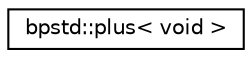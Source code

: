 digraph "Graphical Class Hierarchy"
{
 // LATEX_PDF_SIZE
  edge [fontname="Helvetica",fontsize="10",labelfontname="Helvetica",labelfontsize="10"];
  node [fontname="Helvetica",fontsize="10",shape=record];
  rankdir="LR";
  Node0 [label="bpstd::plus\< void \>",height=0.2,width=0.4,color="black", fillcolor="white", style="filled",URL="$df/dd7/structbpstd_1_1plus_3_01void_01_4.html",tooltip=" "];
}
